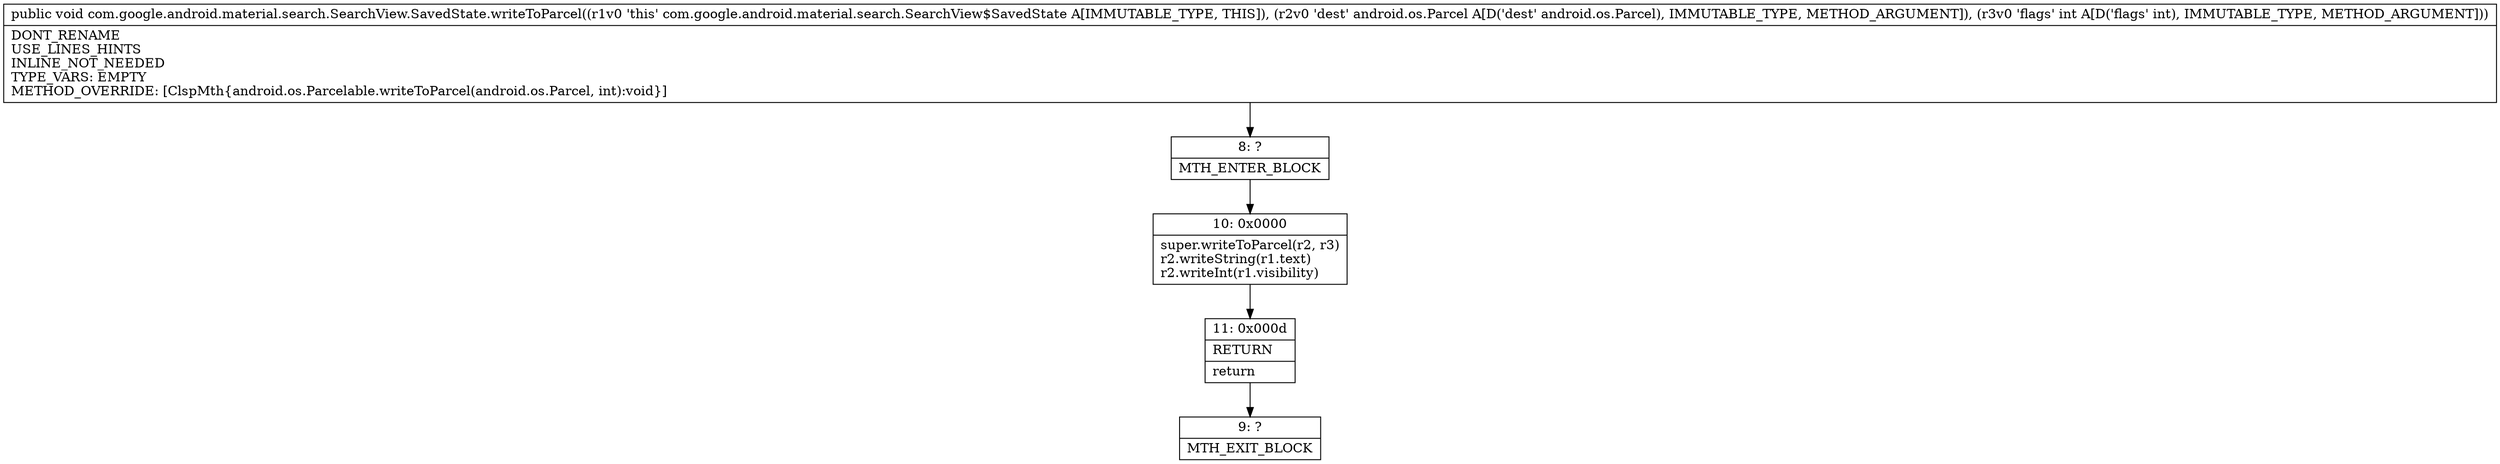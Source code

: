 digraph "CFG forcom.google.android.material.search.SearchView.SavedState.writeToParcel(Landroid\/os\/Parcel;I)V" {
Node_8 [shape=record,label="{8\:\ ?|MTH_ENTER_BLOCK\l}"];
Node_10 [shape=record,label="{10\:\ 0x0000|super.writeToParcel(r2, r3)\lr2.writeString(r1.text)\lr2.writeInt(r1.visibility)\l}"];
Node_11 [shape=record,label="{11\:\ 0x000d|RETURN\l|return\l}"];
Node_9 [shape=record,label="{9\:\ ?|MTH_EXIT_BLOCK\l}"];
MethodNode[shape=record,label="{public void com.google.android.material.search.SearchView.SavedState.writeToParcel((r1v0 'this' com.google.android.material.search.SearchView$SavedState A[IMMUTABLE_TYPE, THIS]), (r2v0 'dest' android.os.Parcel A[D('dest' android.os.Parcel), IMMUTABLE_TYPE, METHOD_ARGUMENT]), (r3v0 'flags' int A[D('flags' int), IMMUTABLE_TYPE, METHOD_ARGUMENT]))  | DONT_RENAME\lUSE_LINES_HINTS\lINLINE_NOT_NEEDED\lTYPE_VARS: EMPTY\lMETHOD_OVERRIDE: [ClspMth\{android.os.Parcelable.writeToParcel(android.os.Parcel, int):void\}]\l}"];
MethodNode -> Node_8;Node_8 -> Node_10;
Node_10 -> Node_11;
Node_11 -> Node_9;
}

